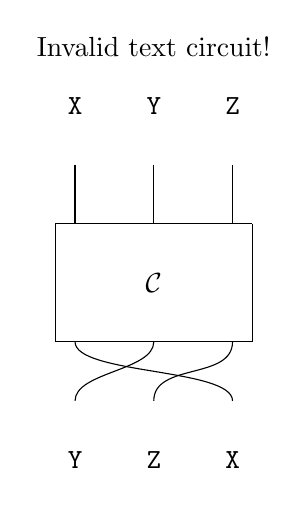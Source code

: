 \begin{tikzpicture}
	\begin{pgfonlayer}{nodelayer}
		\node [style=none] (17) at (-1.25, 0.75) {};
		\node [style=none] (18) at (1.25, 0.75) {};
		\node [style=none] (19) at (-1.25, -0.75) {};
		\node [style=none] (20) at (1.25, -0.75) {};
		\node [style=none] (21) at (0, 0) {$\mathcal{C}$};
		\node [style=none] (22) at (1, 0.75) {};
		\node [style=none] (23) at (-1, 0.75) {};
		\node [style=none] (24) at (1, -0.75) {};
		\node [style=none] (25) at (-1, -0.75) {};
		\node [style=none] (26) at (0, 0.75) {};
		\node [style=none] (27) at (0, -0.75) {};
		\node [style=none] (28) at (1, 1.5) {};
		\node [style=none] (29) at (-1, 1.5) {};
		\node [style=none] (30) at (0, 1.5) {};
		\node [style=none] (31) at (0, -1.5) {};
		\node [style=none] (32) at (1, -1.5) {};
		\node [style=none] (33) at (-1, -1.5) {};
		\node [style=none] (35) at (-1, 2.25) {\texttt{X}};
		\node [style=none] (36) at (0, 2.25) {\texttt{Y}};
		\node [style=none] (37) at (1, 2.25) {\texttt{Z}};
		\node [style=none] (41) at (1, -2.25) {\texttt{X}};
		\node [style=none] (42) at (-1, -2.25) {\texttt{Y}};
		\node [style=none] (43) at (0, -2.25) {\texttt{Z}};
		\node [style=none] (44) at (0, 3) {Invalid text circuit!};
	\end{pgfonlayer}
	\begin{pgfonlayer}{edgelayer}
		\draw (17.center) to (18.center);
		\draw (18.center) to (20.center);
		\draw (20.center) to (19.center);
		\draw (19.center) to (17.center);
		\draw (23.center) to (29.center);
		\draw (26.center) to (30.center);
		\draw [in=90, out=-90, looseness=0.50] (25.center) to (32.center);
		\draw [in=90, out=-90, looseness=0.75] (27.center) to (33.center);
		\draw [in=-90, out=90] (31.center) to (24.center);
		\draw (22.center) to (28.center);
	\end{pgfonlayer}
\end{tikzpicture}
